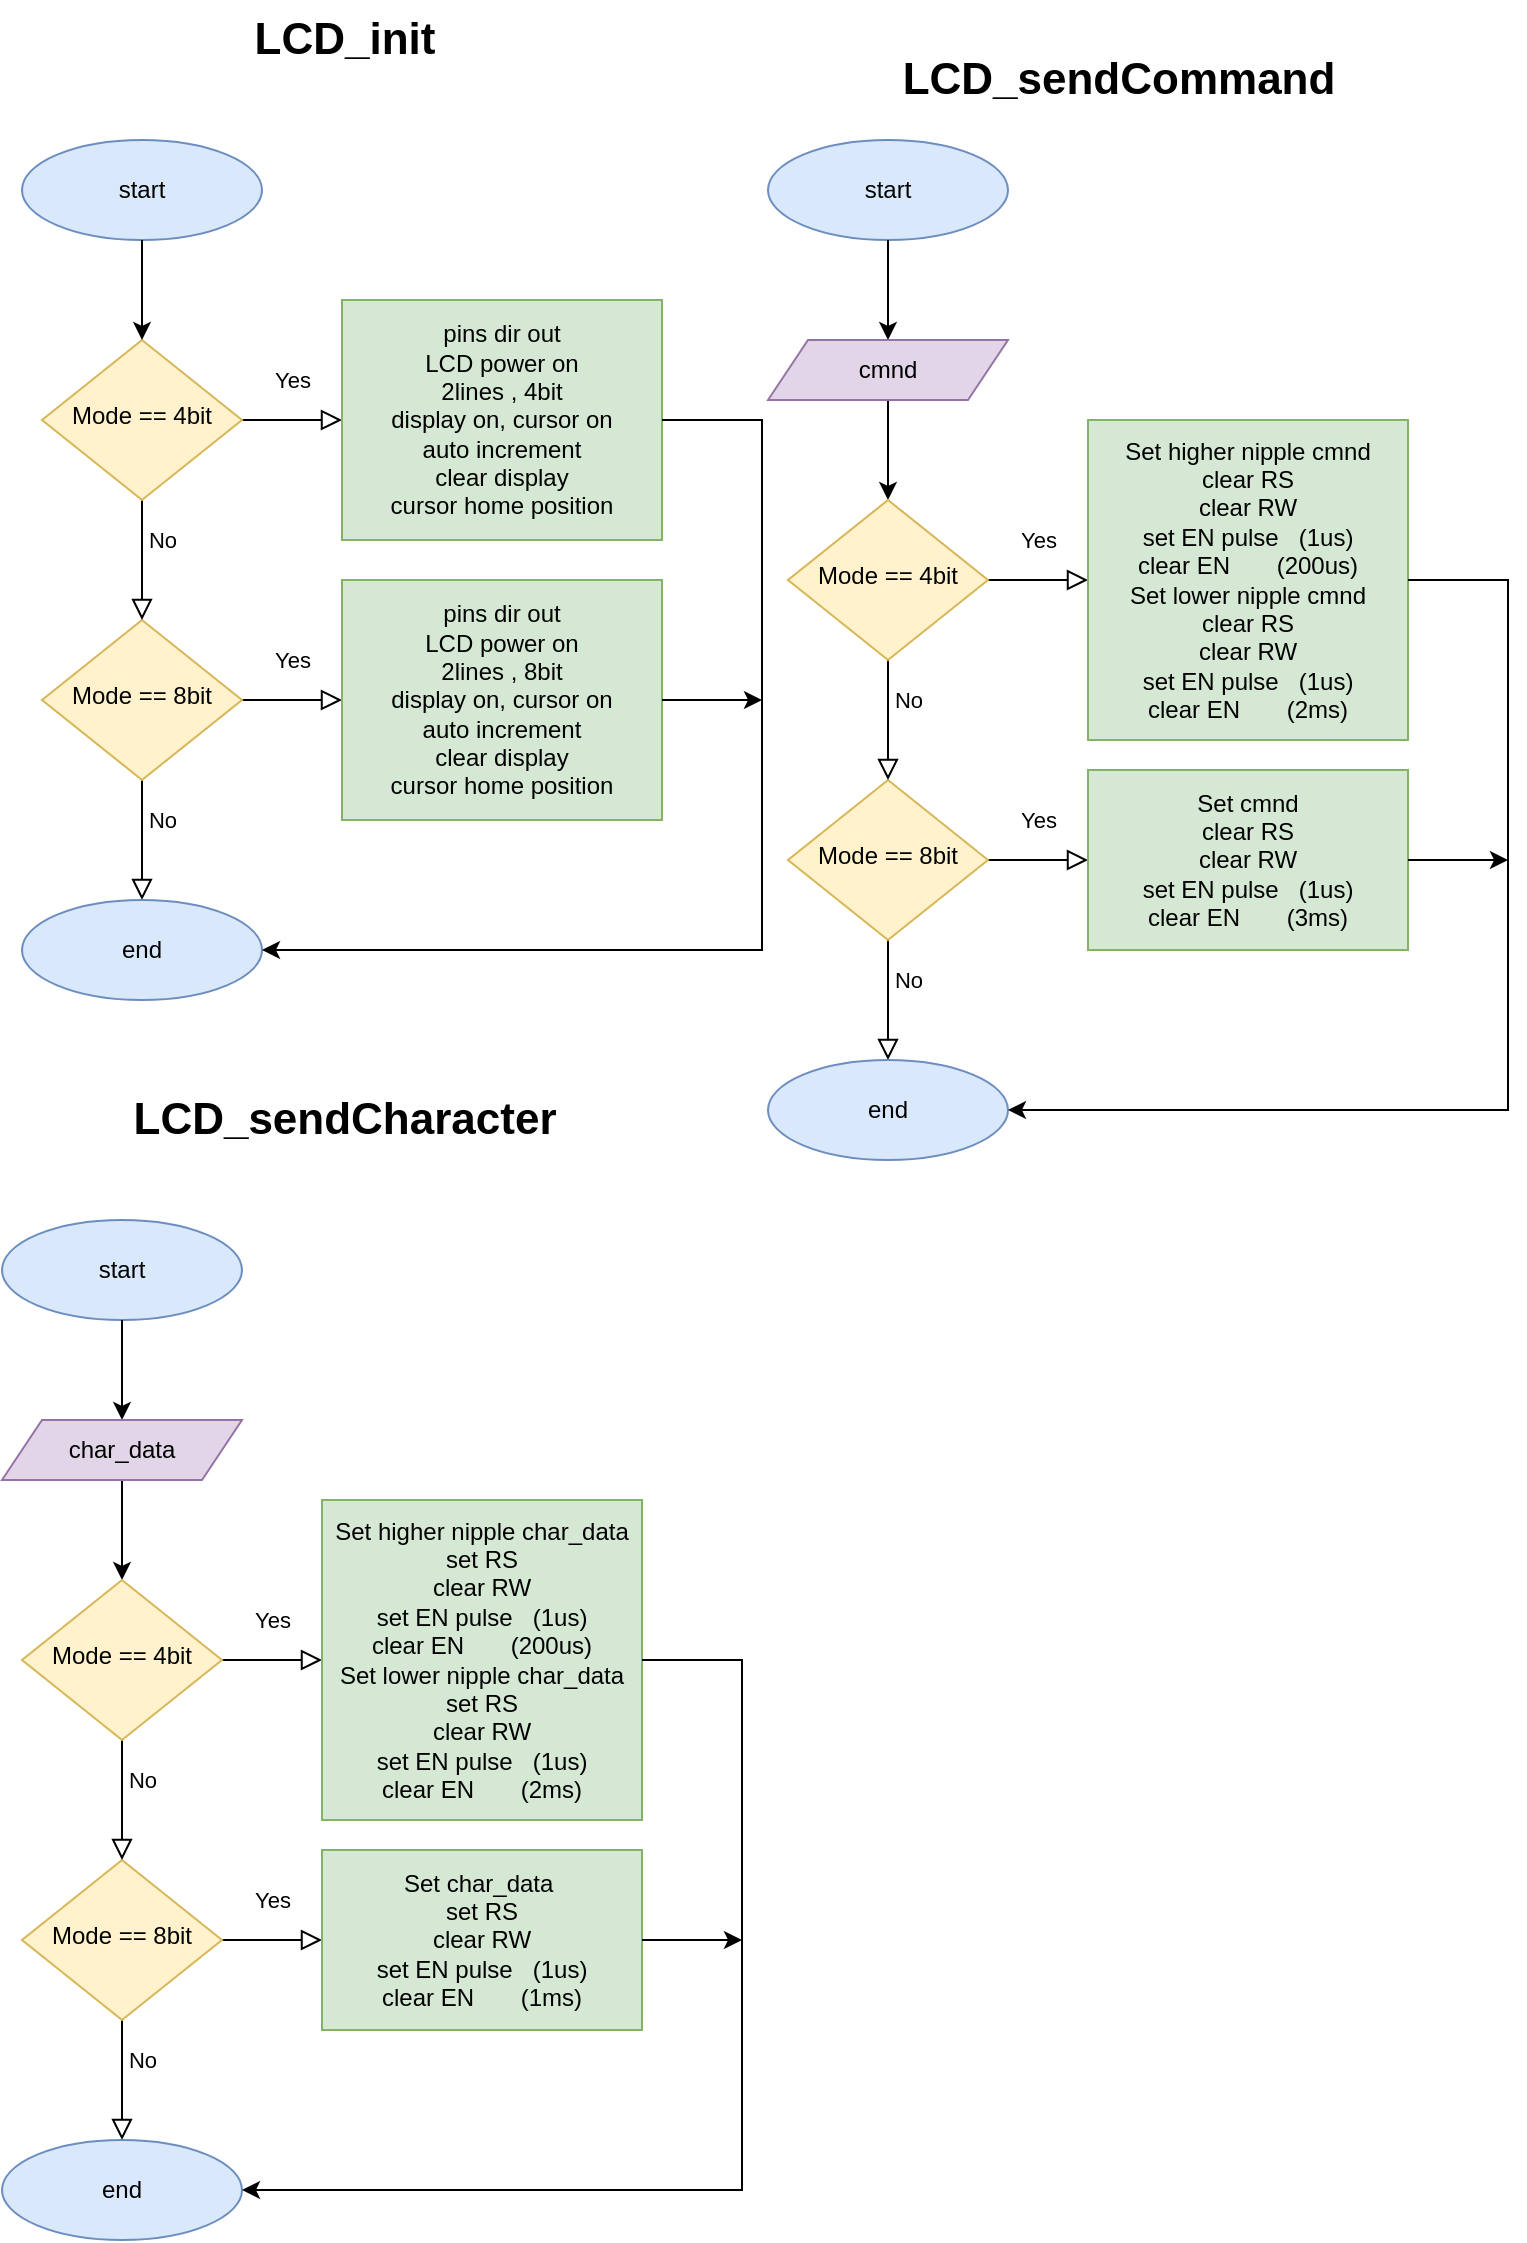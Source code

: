 <mxfile version="21.2.8" type="device">
  <diagram id="C5RBs43oDa-KdzZeNtuy" name="Page-1">
    <mxGraphModel dx="863" dy="547" grid="1" gridSize="10" guides="1" tooltips="1" connect="1" arrows="1" fold="1" page="1" pageScale="1" pageWidth="827" pageHeight="1169" math="0" shadow="0">
      <root>
        <mxCell id="WIyWlLk6GJQsqaUBKTNV-0" />
        <mxCell id="WIyWlLk6GJQsqaUBKTNV-1" parent="WIyWlLk6GJQsqaUBKTNV-0" />
        <mxCell id="3ODWMDdF5giHEPFokoJv-30" value="No" style="edgeStyle=orthogonalEdgeStyle;rounded=0;html=1;jettySize=auto;orthogonalLoop=1;fontSize=11;endArrow=block;endFill=0;endSize=8;strokeWidth=1;shadow=0;labelBackgroundColor=none;exitX=0.5;exitY=1;exitDx=0;exitDy=0;entryX=0.5;entryY=0;entryDx=0;entryDy=0;" parent="WIyWlLk6GJQsqaUBKTNV-1" source="yX-z3MhCQMxRsPNPZi3w-25" edge="1">
          <mxGeometry x="-0.333" y="10" relative="1" as="geometry">
            <mxPoint as="offset" />
            <mxPoint x="114" y="440" as="sourcePoint" />
            <mxPoint x="114" y="480" as="targetPoint" />
          </mxGeometry>
        </mxCell>
        <mxCell id="3ODWMDdF5giHEPFokoJv-33" value="Yes" style="rounded=0;html=1;jettySize=auto;orthogonalLoop=1;fontSize=11;endArrow=block;endFill=0;endSize=8;strokeWidth=1;shadow=0;labelBackgroundColor=none;edgeStyle=orthogonalEdgeStyle;exitX=1;exitY=0.5;exitDx=0;exitDy=0;entryX=0;entryY=0.5;entryDx=0;entryDy=0;" parent="WIyWlLk6GJQsqaUBKTNV-1" edge="1">
          <mxGeometry y="20" relative="1" as="geometry">
            <mxPoint as="offset" />
            <mxPoint x="424" y="530" as="targetPoint" />
          </mxGeometry>
        </mxCell>
        <mxCell id="yX-z3MhCQMxRsPNPZi3w-24" value="Yes" style="rounded=0;html=1;jettySize=auto;orthogonalLoop=1;fontSize=11;endArrow=block;endFill=0;endSize=8;strokeWidth=1;shadow=0;labelBackgroundColor=none;edgeStyle=orthogonalEdgeStyle;exitX=1;exitY=0.5;exitDx=0;exitDy=0;entryX=0;entryY=0.5;entryDx=0;entryDy=0;" parent="WIyWlLk6GJQsqaUBKTNV-1" source="yX-z3MhCQMxRsPNPZi3w-25" target="7OXbnp42D5U2tR_pvhxg-3" edge="1">
          <mxGeometry y="20" relative="1" as="geometry">
            <mxPoint as="offset" />
            <mxPoint x="208" y="380" as="targetPoint" />
          </mxGeometry>
        </mxCell>
        <mxCell id="yX-z3MhCQMxRsPNPZi3w-25" value="Mode == 8bit" style="rhombus;whiteSpace=wrap;html=1;shadow=0;fontFamily=Helvetica;fontSize=12;align=center;strokeWidth=1;spacing=6;spacingTop=-4;fillColor=#fff2cc;strokeColor=#d6b656;" parent="WIyWlLk6GJQsqaUBKTNV-1" vertex="1">
          <mxGeometry x="64" y="340" width="100" height="80" as="geometry" />
        </mxCell>
        <mxCell id="yX-z3MhCQMxRsPNPZi3w-36" value="No" style="edgeStyle=orthogonalEdgeStyle;rounded=0;html=1;jettySize=auto;orthogonalLoop=1;fontSize=11;endArrow=block;endFill=0;endSize=8;strokeWidth=1;shadow=0;labelBackgroundColor=none;exitX=0.5;exitY=1;exitDx=0;exitDy=0;entryX=0.5;entryY=0;entryDx=0;entryDy=0;" parent="WIyWlLk6GJQsqaUBKTNV-1" source="yX-z3MhCQMxRsPNPZi3w-38" edge="1">
          <mxGeometry x="-0.333" y="10" relative="1" as="geometry">
            <mxPoint as="offset" />
            <mxPoint x="114" y="300" as="sourcePoint" />
            <mxPoint x="114" y="340" as="targetPoint" />
          </mxGeometry>
        </mxCell>
        <mxCell id="yX-z3MhCQMxRsPNPZi3w-37" value="Yes" style="rounded=0;html=1;jettySize=auto;orthogonalLoop=1;fontSize=11;endArrow=block;endFill=0;endSize=8;strokeWidth=1;shadow=0;labelBackgroundColor=none;edgeStyle=orthogonalEdgeStyle;exitX=1;exitY=0.5;exitDx=0;exitDy=0;entryX=0;entryY=0.5;entryDx=0;entryDy=0;" parent="WIyWlLk6GJQsqaUBKTNV-1" source="yX-z3MhCQMxRsPNPZi3w-38" target="7OXbnp42D5U2tR_pvhxg-0" edge="1">
          <mxGeometry y="20" relative="1" as="geometry">
            <mxPoint as="offset" />
            <mxPoint x="208" y="240" as="targetPoint" />
          </mxGeometry>
        </mxCell>
        <mxCell id="yX-z3MhCQMxRsPNPZi3w-38" value="Mode == 4bit" style="rhombus;whiteSpace=wrap;html=1;shadow=0;fontFamily=Helvetica;fontSize=12;align=center;strokeWidth=1;spacing=6;spacingTop=-4;fillColor=#fff2cc;strokeColor=#d6b656;" parent="WIyWlLk6GJQsqaUBKTNV-1" vertex="1">
          <mxGeometry x="64" y="200" width="100" height="80" as="geometry" />
        </mxCell>
        <mxCell id="yX-z3MhCQMxRsPNPZi3w-63" value="end" style="ellipse;whiteSpace=wrap;html=1;fillColor=#dae8fc;strokeColor=#6c8ebf;" parent="WIyWlLk6GJQsqaUBKTNV-1" vertex="1">
          <mxGeometry x="54" y="480" width="120" height="50" as="geometry" />
        </mxCell>
        <mxCell id="yX-z3MhCQMxRsPNPZi3w-64" value="start" style="ellipse;whiteSpace=wrap;html=1;fillColor=#dae8fc;strokeColor=#6c8ebf;" parent="WIyWlLk6GJQsqaUBKTNV-1" vertex="1">
          <mxGeometry x="54" y="100" width="120" height="50" as="geometry" />
        </mxCell>
        <mxCell id="yX-z3MhCQMxRsPNPZi3w-70" value="" style="endArrow=classic;html=1;rounded=0;exitX=0.5;exitY=1;exitDx=0;exitDy=0;entryX=0.5;entryY=0;entryDx=0;entryDy=0;" parent="WIyWlLk6GJQsqaUBKTNV-1" source="yX-z3MhCQMxRsPNPZi3w-64" target="yX-z3MhCQMxRsPNPZi3w-38" edge="1">
          <mxGeometry width="50" height="50" relative="1" as="geometry">
            <mxPoint x="114.0" y="170" as="sourcePoint" />
            <mxPoint x="334" y="250" as="targetPoint" />
          </mxGeometry>
        </mxCell>
        <mxCell id="yX-z3MhCQMxRsPNPZi3w-72" value="&lt;font style=&quot;font-size: 22px;&quot;&gt;&lt;b&gt;LCD_init&lt;/b&gt;&lt;/font&gt;" style="text;html=1;align=center;verticalAlign=middle;resizable=0;points=[];autosize=1;strokeColor=none;fillColor=none;" parent="WIyWlLk6GJQsqaUBKTNV-1" vertex="1">
          <mxGeometry x="160" y="30" width="110" height="40" as="geometry" />
        </mxCell>
        <mxCell id="7OXbnp42D5U2tR_pvhxg-0" value="pins dir out&lt;br&gt;LCD power on&lt;br&gt;2lines , 4bit&lt;br&gt;display on, cursor on&lt;br&gt;auto increment&lt;br&gt;clear display&lt;br&gt;cursor home position" style="rounded=0;whiteSpace=wrap;html=1;fillColor=#d5e8d4;strokeColor=#82b366;" parent="WIyWlLk6GJQsqaUBKTNV-1" vertex="1">
          <mxGeometry x="214" y="180" width="160" height="120" as="geometry" />
        </mxCell>
        <mxCell id="7OXbnp42D5U2tR_pvhxg-3" value="pins dir out&lt;br&gt;LCD power on&lt;br&gt;2lines , 8bit&lt;br&gt;display on, cursor on&lt;br&gt;auto increment&lt;br&gt;clear display&lt;br&gt;cursor home position" style="rounded=0;whiteSpace=wrap;html=1;fillColor=#d5e8d4;strokeColor=#82b366;" parent="WIyWlLk6GJQsqaUBKTNV-1" vertex="1">
          <mxGeometry x="214" y="320" width="160" height="120" as="geometry" />
        </mxCell>
        <mxCell id="7OXbnp42D5U2tR_pvhxg-5" value="" style="endArrow=classic;html=1;rounded=0;exitX=1;exitY=0.5;exitDx=0;exitDy=0;entryX=1;entryY=0.5;entryDx=0;entryDy=0;" parent="WIyWlLk6GJQsqaUBKTNV-1" source="7OXbnp42D5U2tR_pvhxg-0" target="yX-z3MhCQMxRsPNPZi3w-63" edge="1">
          <mxGeometry width="50" height="50" relative="1" as="geometry">
            <mxPoint x="144" y="400" as="sourcePoint" />
            <mxPoint x="194" y="350" as="targetPoint" />
            <Array as="points">
              <mxPoint x="424" y="240" />
              <mxPoint x="424" y="505" />
            </Array>
          </mxGeometry>
        </mxCell>
        <mxCell id="7OXbnp42D5U2tR_pvhxg-6" value="" style="endArrow=classic;html=1;rounded=0;exitX=1;exitY=0.5;exitDx=0;exitDy=0;" parent="WIyWlLk6GJQsqaUBKTNV-1" source="7OXbnp42D5U2tR_pvhxg-3" edge="1">
          <mxGeometry width="50" height="50" relative="1" as="geometry">
            <mxPoint x="364" y="400" as="sourcePoint" />
            <mxPoint x="424" y="380" as="targetPoint" />
          </mxGeometry>
        </mxCell>
        <mxCell id="7OXbnp42D5U2tR_pvhxg-9" value="start" style="ellipse;whiteSpace=wrap;html=1;fillColor=#dae8fc;strokeColor=#6c8ebf;" parent="WIyWlLk6GJQsqaUBKTNV-1" vertex="1">
          <mxGeometry x="427" y="100" width="120" height="50" as="geometry" />
        </mxCell>
        <mxCell id="7OXbnp42D5U2tR_pvhxg-10" value="" style="endArrow=classic;html=1;rounded=0;exitX=0.5;exitY=1;exitDx=0;exitDy=0;entryX=0.5;entryY=0;entryDx=0;entryDy=0;" parent="WIyWlLk6GJQsqaUBKTNV-1" source="7OXbnp42D5U2tR_pvhxg-9" edge="1">
          <mxGeometry width="50" height="50" relative="1" as="geometry">
            <mxPoint x="487.0" y="170" as="sourcePoint" />
            <mxPoint x="487" y="200" as="targetPoint" />
          </mxGeometry>
        </mxCell>
        <mxCell id="7OXbnp42D5U2tR_pvhxg-13" value="" style="edgeStyle=orthogonalEdgeStyle;rounded=0;orthogonalLoop=1;jettySize=auto;html=1;" parent="WIyWlLk6GJQsqaUBKTNV-1" source="7OXbnp42D5U2tR_pvhxg-11" edge="1">
          <mxGeometry relative="1" as="geometry">
            <mxPoint x="487.0" y="280" as="targetPoint" />
          </mxGeometry>
        </mxCell>
        <mxCell id="7OXbnp42D5U2tR_pvhxg-11" value="cmnd" style="shape=parallelogram;perimeter=parallelogramPerimeter;whiteSpace=wrap;html=1;fixedSize=1;fillColor=#e1d5e7;strokeColor=#9673a6;" parent="WIyWlLk6GJQsqaUBKTNV-1" vertex="1">
          <mxGeometry x="427" y="200" width="120" height="30" as="geometry" />
        </mxCell>
        <mxCell id="7OXbnp42D5U2tR_pvhxg-14" value="No" style="edgeStyle=orthogonalEdgeStyle;rounded=0;html=1;jettySize=auto;orthogonalLoop=1;fontSize=11;endArrow=block;endFill=0;endSize=8;strokeWidth=1;shadow=0;labelBackgroundColor=none;exitX=0.5;exitY=1;exitDx=0;exitDy=0;entryX=0.5;entryY=0;entryDx=0;entryDy=0;" parent="WIyWlLk6GJQsqaUBKTNV-1" source="7OXbnp42D5U2tR_pvhxg-16" edge="1">
          <mxGeometry x="-0.333" y="10" relative="1" as="geometry">
            <mxPoint as="offset" />
            <mxPoint x="487" y="520" as="sourcePoint" />
            <mxPoint x="487" y="560" as="targetPoint" />
          </mxGeometry>
        </mxCell>
        <mxCell id="7OXbnp42D5U2tR_pvhxg-15" value="Yes" style="rounded=0;html=1;jettySize=auto;orthogonalLoop=1;fontSize=11;endArrow=block;endFill=0;endSize=8;strokeWidth=1;shadow=0;labelBackgroundColor=none;edgeStyle=orthogonalEdgeStyle;exitX=1;exitY=0.5;exitDx=0;exitDy=0;entryX=0;entryY=0.5;entryDx=0;entryDy=0;" parent="WIyWlLk6GJQsqaUBKTNV-1" source="7OXbnp42D5U2tR_pvhxg-16" target="7OXbnp42D5U2tR_pvhxg-22" edge="1">
          <mxGeometry y="20" relative="1" as="geometry">
            <mxPoint as="offset" />
            <mxPoint x="581" y="460" as="targetPoint" />
          </mxGeometry>
        </mxCell>
        <mxCell id="7OXbnp42D5U2tR_pvhxg-16" value="Mode == 8bit" style="rhombus;whiteSpace=wrap;html=1;shadow=0;fontFamily=Helvetica;fontSize=12;align=center;strokeWidth=1;spacing=6;spacingTop=-4;fillColor=#fff2cc;strokeColor=#d6b656;" parent="WIyWlLk6GJQsqaUBKTNV-1" vertex="1">
          <mxGeometry x="437" y="420" width="100" height="80" as="geometry" />
        </mxCell>
        <mxCell id="7OXbnp42D5U2tR_pvhxg-17" value="No" style="edgeStyle=orthogonalEdgeStyle;rounded=0;html=1;jettySize=auto;orthogonalLoop=1;fontSize=11;endArrow=block;endFill=0;endSize=8;strokeWidth=1;shadow=0;labelBackgroundColor=none;exitX=0.5;exitY=1;exitDx=0;exitDy=0;entryX=0.5;entryY=0;entryDx=0;entryDy=0;" parent="WIyWlLk6GJQsqaUBKTNV-1" source="7OXbnp42D5U2tR_pvhxg-19" edge="1">
          <mxGeometry x="-0.333" y="10" relative="1" as="geometry">
            <mxPoint as="offset" />
            <mxPoint x="487" y="380" as="sourcePoint" />
            <mxPoint x="487" y="420" as="targetPoint" />
          </mxGeometry>
        </mxCell>
        <mxCell id="7OXbnp42D5U2tR_pvhxg-18" value="Yes" style="rounded=0;html=1;jettySize=auto;orthogonalLoop=1;fontSize=11;endArrow=block;endFill=0;endSize=8;strokeWidth=1;shadow=0;labelBackgroundColor=none;edgeStyle=orthogonalEdgeStyle;exitX=1;exitY=0.5;exitDx=0;exitDy=0;entryX=0;entryY=0.5;entryDx=0;entryDy=0;" parent="WIyWlLk6GJQsqaUBKTNV-1" source="7OXbnp42D5U2tR_pvhxg-19" target="7OXbnp42D5U2tR_pvhxg-21" edge="1">
          <mxGeometry y="20" relative="1" as="geometry">
            <mxPoint as="offset" />
            <mxPoint x="581" y="320" as="targetPoint" />
          </mxGeometry>
        </mxCell>
        <mxCell id="7OXbnp42D5U2tR_pvhxg-19" value="Mode == 4bit" style="rhombus;whiteSpace=wrap;html=1;shadow=0;fontFamily=Helvetica;fontSize=12;align=center;strokeWidth=1;spacing=6;spacingTop=-4;fillColor=#fff2cc;strokeColor=#d6b656;" parent="WIyWlLk6GJQsqaUBKTNV-1" vertex="1">
          <mxGeometry x="437" y="280" width="100" height="80" as="geometry" />
        </mxCell>
        <mxCell id="7OXbnp42D5U2tR_pvhxg-20" value="end" style="ellipse;whiteSpace=wrap;html=1;fillColor=#dae8fc;strokeColor=#6c8ebf;" parent="WIyWlLk6GJQsqaUBKTNV-1" vertex="1">
          <mxGeometry x="427" y="560" width="120" height="50" as="geometry" />
        </mxCell>
        <mxCell id="7OXbnp42D5U2tR_pvhxg-21" value="Set higher nipple cmnd&lt;br&gt;clear RS&lt;br&gt;clear RW&lt;br&gt;set EN pulse&amp;nbsp; &amp;nbsp;(1us)&lt;br&gt;clear EN&amp;nbsp; &amp;nbsp; &amp;nbsp; &amp;nbsp;(200us)&lt;br&gt;Set lower nipple cmnd&lt;br style=&quot;border-color: var(--border-color);&quot;&gt;clear RS&lt;br style=&quot;border-color: var(--border-color);&quot;&gt;clear RW&lt;br style=&quot;border-color: var(--border-color);&quot;&gt;set EN pulse&amp;nbsp; &amp;nbsp;(1us)&lt;br style=&quot;border-color: var(--border-color);&quot;&gt;clear EN&amp;nbsp; &amp;nbsp; &amp;nbsp; &amp;nbsp;(2ms)" style="rounded=0;whiteSpace=wrap;html=1;fillColor=#d5e8d4;strokeColor=#82b366;" parent="WIyWlLk6GJQsqaUBKTNV-1" vertex="1">
          <mxGeometry x="587" y="240" width="160" height="160" as="geometry" />
        </mxCell>
        <mxCell id="7OXbnp42D5U2tR_pvhxg-22" value="Set cmnd&lt;br style=&quot;border-color: var(--border-color);&quot;&gt;clear RS&lt;br style=&quot;border-color: var(--border-color);&quot;&gt;clear RW&lt;br style=&quot;border-color: var(--border-color);&quot;&gt;set EN pulse&amp;nbsp; &amp;nbsp;(1us)&lt;br style=&quot;border-color: var(--border-color);&quot;&gt;clear EN&amp;nbsp; &amp;nbsp; &amp;nbsp; &amp;nbsp;(3ms)" style="rounded=0;whiteSpace=wrap;html=1;fillColor=#d5e8d4;strokeColor=#82b366;" parent="WIyWlLk6GJQsqaUBKTNV-1" vertex="1">
          <mxGeometry x="587" y="415" width="160" height="90" as="geometry" />
        </mxCell>
        <mxCell id="7OXbnp42D5U2tR_pvhxg-23" value="" style="endArrow=classic;html=1;rounded=0;exitX=1;exitY=0.5;exitDx=0;exitDy=0;entryX=1;entryY=0.5;entryDx=0;entryDy=0;" parent="WIyWlLk6GJQsqaUBKTNV-1" source="7OXbnp42D5U2tR_pvhxg-21" target="7OXbnp42D5U2tR_pvhxg-20" edge="1">
          <mxGeometry width="50" height="50" relative="1" as="geometry">
            <mxPoint x="517" y="480" as="sourcePoint" />
            <mxPoint x="567" y="430" as="targetPoint" />
            <Array as="points">
              <mxPoint x="797" y="320" />
              <mxPoint x="797" y="585" />
            </Array>
          </mxGeometry>
        </mxCell>
        <mxCell id="7OXbnp42D5U2tR_pvhxg-24" value="" style="endArrow=classic;html=1;rounded=0;exitX=1;exitY=0.5;exitDx=0;exitDy=0;" parent="WIyWlLk6GJQsqaUBKTNV-1" source="7OXbnp42D5U2tR_pvhxg-22" edge="1">
          <mxGeometry width="50" height="50" relative="1" as="geometry">
            <mxPoint x="737" y="480" as="sourcePoint" />
            <mxPoint x="797" y="460" as="targetPoint" />
          </mxGeometry>
        </mxCell>
        <mxCell id="7OXbnp42D5U2tR_pvhxg-25" value="&lt;font style=&quot;font-size: 22px;&quot;&gt;&lt;b&gt;LCD_sendCommand&lt;/b&gt;&lt;/font&gt;" style="text;html=1;align=center;verticalAlign=middle;resizable=0;points=[];autosize=1;strokeColor=none;fillColor=none;" parent="WIyWlLk6GJQsqaUBKTNV-1" vertex="1">
          <mxGeometry x="482" y="50" width="240" height="40" as="geometry" />
        </mxCell>
        <mxCell id="7OXbnp42D5U2tR_pvhxg-26" value="start" style="ellipse;whiteSpace=wrap;html=1;fillColor=#dae8fc;strokeColor=#6c8ebf;" parent="WIyWlLk6GJQsqaUBKTNV-1" vertex="1">
          <mxGeometry x="44" y="640" width="120" height="50" as="geometry" />
        </mxCell>
        <mxCell id="7OXbnp42D5U2tR_pvhxg-27" value="" style="endArrow=classic;html=1;rounded=0;exitX=0.5;exitY=1;exitDx=0;exitDy=0;entryX=0.5;entryY=0;entryDx=0;entryDy=0;" parent="WIyWlLk6GJQsqaUBKTNV-1" source="7OXbnp42D5U2tR_pvhxg-26" edge="1">
          <mxGeometry width="50" height="50" relative="1" as="geometry">
            <mxPoint x="104.0" y="710" as="sourcePoint" />
            <mxPoint x="104" y="740" as="targetPoint" />
          </mxGeometry>
        </mxCell>
        <mxCell id="7OXbnp42D5U2tR_pvhxg-28" value="" style="edgeStyle=orthogonalEdgeStyle;rounded=0;orthogonalLoop=1;jettySize=auto;html=1;" parent="WIyWlLk6GJQsqaUBKTNV-1" source="7OXbnp42D5U2tR_pvhxg-29" edge="1">
          <mxGeometry relative="1" as="geometry">
            <mxPoint x="104.0" y="820" as="targetPoint" />
          </mxGeometry>
        </mxCell>
        <mxCell id="7OXbnp42D5U2tR_pvhxg-29" value="char_data" style="shape=parallelogram;perimeter=parallelogramPerimeter;whiteSpace=wrap;html=1;fixedSize=1;fillColor=#e1d5e7;strokeColor=#9673a6;" parent="WIyWlLk6GJQsqaUBKTNV-1" vertex="1">
          <mxGeometry x="44" y="740" width="120" height="30" as="geometry" />
        </mxCell>
        <mxCell id="7OXbnp42D5U2tR_pvhxg-30" value="No" style="edgeStyle=orthogonalEdgeStyle;rounded=0;html=1;jettySize=auto;orthogonalLoop=1;fontSize=11;endArrow=block;endFill=0;endSize=8;strokeWidth=1;shadow=0;labelBackgroundColor=none;exitX=0.5;exitY=1;exitDx=0;exitDy=0;entryX=0.5;entryY=0;entryDx=0;entryDy=0;" parent="WIyWlLk6GJQsqaUBKTNV-1" source="7OXbnp42D5U2tR_pvhxg-32" edge="1">
          <mxGeometry x="-0.333" y="10" relative="1" as="geometry">
            <mxPoint as="offset" />
            <mxPoint x="104" y="1060" as="sourcePoint" />
            <mxPoint x="104" y="1100" as="targetPoint" />
          </mxGeometry>
        </mxCell>
        <mxCell id="7OXbnp42D5U2tR_pvhxg-31" value="Yes" style="rounded=0;html=1;jettySize=auto;orthogonalLoop=1;fontSize=11;endArrow=block;endFill=0;endSize=8;strokeWidth=1;shadow=0;labelBackgroundColor=none;edgeStyle=orthogonalEdgeStyle;exitX=1;exitY=0.5;exitDx=0;exitDy=0;entryX=0;entryY=0.5;entryDx=0;entryDy=0;" parent="WIyWlLk6GJQsqaUBKTNV-1" source="7OXbnp42D5U2tR_pvhxg-32" target="7OXbnp42D5U2tR_pvhxg-38" edge="1">
          <mxGeometry y="20" relative="1" as="geometry">
            <mxPoint as="offset" />
            <mxPoint x="198" y="1000" as="targetPoint" />
          </mxGeometry>
        </mxCell>
        <mxCell id="7OXbnp42D5U2tR_pvhxg-32" value="Mode == 8bit" style="rhombus;whiteSpace=wrap;html=1;shadow=0;fontFamily=Helvetica;fontSize=12;align=center;strokeWidth=1;spacing=6;spacingTop=-4;fillColor=#fff2cc;strokeColor=#d6b656;" parent="WIyWlLk6GJQsqaUBKTNV-1" vertex="1">
          <mxGeometry x="54" y="960" width="100" height="80" as="geometry" />
        </mxCell>
        <mxCell id="7OXbnp42D5U2tR_pvhxg-33" value="No" style="edgeStyle=orthogonalEdgeStyle;rounded=0;html=1;jettySize=auto;orthogonalLoop=1;fontSize=11;endArrow=block;endFill=0;endSize=8;strokeWidth=1;shadow=0;labelBackgroundColor=none;exitX=0.5;exitY=1;exitDx=0;exitDy=0;entryX=0.5;entryY=0;entryDx=0;entryDy=0;" parent="WIyWlLk6GJQsqaUBKTNV-1" source="7OXbnp42D5U2tR_pvhxg-35" edge="1">
          <mxGeometry x="-0.333" y="10" relative="1" as="geometry">
            <mxPoint as="offset" />
            <mxPoint x="104" y="920" as="sourcePoint" />
            <mxPoint x="104" y="960" as="targetPoint" />
          </mxGeometry>
        </mxCell>
        <mxCell id="7OXbnp42D5U2tR_pvhxg-34" value="Yes" style="rounded=0;html=1;jettySize=auto;orthogonalLoop=1;fontSize=11;endArrow=block;endFill=0;endSize=8;strokeWidth=1;shadow=0;labelBackgroundColor=none;edgeStyle=orthogonalEdgeStyle;exitX=1;exitY=0.5;exitDx=0;exitDy=0;entryX=0;entryY=0.5;entryDx=0;entryDy=0;" parent="WIyWlLk6GJQsqaUBKTNV-1" source="7OXbnp42D5U2tR_pvhxg-35" target="7OXbnp42D5U2tR_pvhxg-37" edge="1">
          <mxGeometry y="20" relative="1" as="geometry">
            <mxPoint as="offset" />
            <mxPoint x="198" y="860" as="targetPoint" />
          </mxGeometry>
        </mxCell>
        <mxCell id="7OXbnp42D5U2tR_pvhxg-35" value="Mode == 4bit" style="rhombus;whiteSpace=wrap;html=1;shadow=0;fontFamily=Helvetica;fontSize=12;align=center;strokeWidth=1;spacing=6;spacingTop=-4;fillColor=#fff2cc;strokeColor=#d6b656;" parent="WIyWlLk6GJQsqaUBKTNV-1" vertex="1">
          <mxGeometry x="54" y="820" width="100" height="80" as="geometry" />
        </mxCell>
        <mxCell id="7OXbnp42D5U2tR_pvhxg-36" value="end" style="ellipse;whiteSpace=wrap;html=1;fillColor=#dae8fc;strokeColor=#6c8ebf;" parent="WIyWlLk6GJQsqaUBKTNV-1" vertex="1">
          <mxGeometry x="44" y="1100" width="120" height="50" as="geometry" />
        </mxCell>
        <mxCell id="7OXbnp42D5U2tR_pvhxg-37" value="Set higher nipple char_data&lt;br&gt;set RS&lt;br&gt;clear RW&lt;br&gt;set EN pulse&amp;nbsp; &amp;nbsp;(1us)&lt;br&gt;clear EN&amp;nbsp; &amp;nbsp; &amp;nbsp; &amp;nbsp;(200us)&lt;br&gt;Set lower nipple char_data&lt;br style=&quot;border-color: var(--border-color);&quot;&gt;set RS&lt;br style=&quot;border-color: var(--border-color);&quot;&gt;clear RW&lt;br style=&quot;border-color: var(--border-color);&quot;&gt;set EN pulse&amp;nbsp; &amp;nbsp;(1us)&lt;br style=&quot;border-color: var(--border-color);&quot;&gt;clear EN&amp;nbsp; &amp;nbsp; &amp;nbsp; &amp;nbsp;(2ms)" style="rounded=0;whiteSpace=wrap;html=1;fillColor=#d5e8d4;strokeColor=#82b366;" parent="WIyWlLk6GJQsqaUBKTNV-1" vertex="1">
          <mxGeometry x="204" y="780" width="160" height="160" as="geometry" />
        </mxCell>
        <mxCell id="7OXbnp42D5U2tR_pvhxg-38" value="Set char_data&amp;nbsp;&lt;br style=&quot;border-color: var(--border-color);&quot;&gt;set RS&lt;br style=&quot;border-color: var(--border-color);&quot;&gt;clear RW&lt;br style=&quot;border-color: var(--border-color);&quot;&gt;set EN pulse&amp;nbsp; &amp;nbsp;(1us)&lt;br style=&quot;border-color: var(--border-color);&quot;&gt;clear EN&amp;nbsp; &amp;nbsp; &amp;nbsp; &amp;nbsp;(1ms)" style="rounded=0;whiteSpace=wrap;html=1;fillColor=#d5e8d4;strokeColor=#82b366;" parent="WIyWlLk6GJQsqaUBKTNV-1" vertex="1">
          <mxGeometry x="204" y="955" width="160" height="90" as="geometry" />
        </mxCell>
        <mxCell id="7OXbnp42D5U2tR_pvhxg-39" value="" style="endArrow=classic;html=1;rounded=0;exitX=1;exitY=0.5;exitDx=0;exitDy=0;entryX=1;entryY=0.5;entryDx=0;entryDy=0;" parent="WIyWlLk6GJQsqaUBKTNV-1" source="7OXbnp42D5U2tR_pvhxg-37" target="7OXbnp42D5U2tR_pvhxg-36" edge="1">
          <mxGeometry width="50" height="50" relative="1" as="geometry">
            <mxPoint x="134" y="1020" as="sourcePoint" />
            <mxPoint x="184" y="970" as="targetPoint" />
            <Array as="points">
              <mxPoint x="414" y="860" />
              <mxPoint x="414" y="1125" />
            </Array>
          </mxGeometry>
        </mxCell>
        <mxCell id="7OXbnp42D5U2tR_pvhxg-40" value="" style="endArrow=classic;html=1;rounded=0;exitX=1;exitY=0.5;exitDx=0;exitDy=0;" parent="WIyWlLk6GJQsqaUBKTNV-1" source="7OXbnp42D5U2tR_pvhxg-38" edge="1">
          <mxGeometry width="50" height="50" relative="1" as="geometry">
            <mxPoint x="354" y="1020" as="sourcePoint" />
            <mxPoint x="414" y="1000" as="targetPoint" />
          </mxGeometry>
        </mxCell>
        <mxCell id="7OXbnp42D5U2tR_pvhxg-41" value="&lt;font style=&quot;font-size: 22px;&quot;&gt;&lt;b&gt;LCD_sendCharacter&lt;/b&gt;&lt;/font&gt;" style="text;html=1;align=center;verticalAlign=middle;resizable=0;points=[];autosize=1;strokeColor=none;fillColor=none;" parent="WIyWlLk6GJQsqaUBKTNV-1" vertex="1">
          <mxGeometry x="95" y="570" width="240" height="40" as="geometry" />
        </mxCell>
      </root>
    </mxGraphModel>
  </diagram>
</mxfile>
